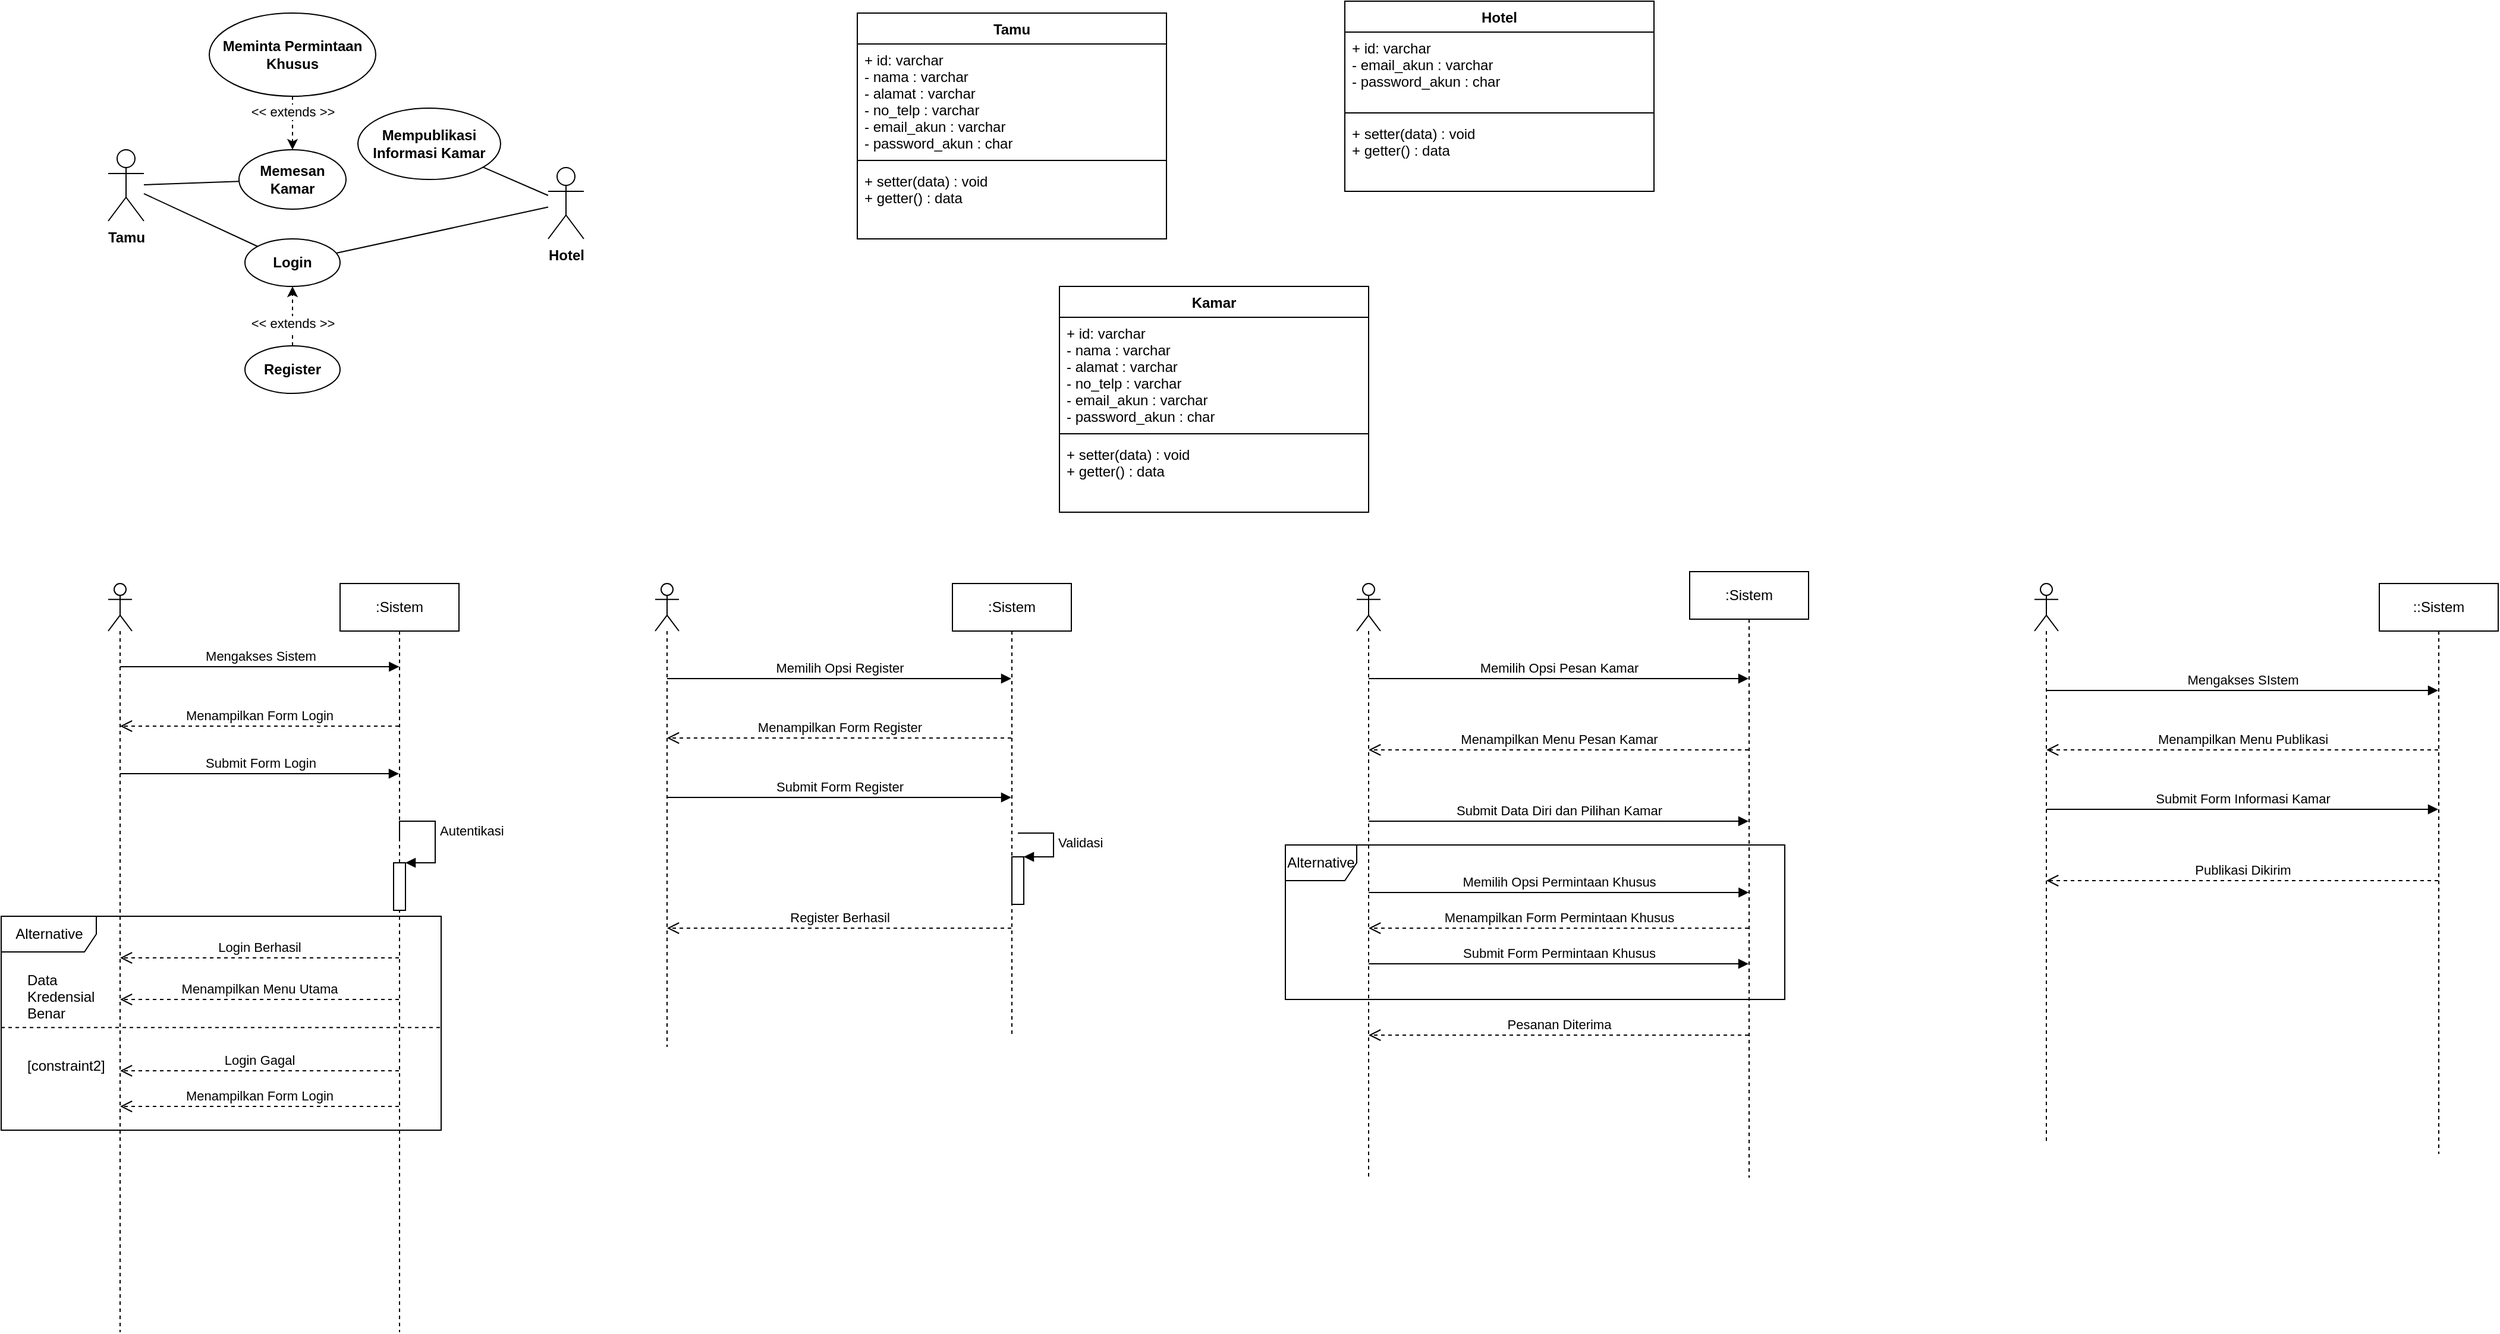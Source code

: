 <mxfile version="17.2.4" type="github">
  <diagram id="AlCFMFMvlPKh5fdOvYJY" name="Page-1">
    <mxGraphModel dx="1422" dy="760" grid="1" gridSize="10" guides="1" tooltips="1" connect="1" arrows="1" fold="1" page="1" pageScale="1" pageWidth="850" pageHeight="1100" math="0" shadow="0">
      <root>
        <mxCell id="0" />
        <mxCell id="1" parent="0" />
        <mxCell id="Qwr74N7xE_Lkuxg0-fRO-1" value="Tamu" style="shape=umlActor;verticalLabelPosition=bottom;verticalAlign=top;html=1;outlineConnect=0;fontStyle=1" parent="1" vertex="1">
          <mxGeometry x="230" y="255" width="30" height="60" as="geometry" />
        </mxCell>
        <mxCell id="Qwr74N7xE_Lkuxg0-fRO-2" value="Hotel" style="shape=umlActor;verticalLabelPosition=bottom;verticalAlign=top;html=1;outlineConnect=0;fontStyle=1" parent="1" vertex="1">
          <mxGeometry x="600" y="270" width="30" height="60" as="geometry" />
        </mxCell>
        <mxCell id="Qwr74N7xE_Lkuxg0-fRO-4" value="Login" style="ellipse;whiteSpace=wrap;html=1;fontStyle=1" parent="1" vertex="1">
          <mxGeometry x="345" y="330" width="80" height="40" as="geometry" />
        </mxCell>
        <mxCell id="Qwr74N7xE_Lkuxg0-fRO-7" value="Mempublikasi Informasi Kamar" style="ellipse;whiteSpace=wrap;html=1;fontStyle=1" parent="1" vertex="1">
          <mxGeometry x="440" y="220" width="120" height="60" as="geometry" />
        </mxCell>
        <mxCell id="Qwr74N7xE_Lkuxg0-fRO-10" value="" style="endArrow=classic;html=1;rounded=0;dashed=1;" parent="1" source="Qwr74N7xE_Lkuxg0-fRO-13" target="Qwr74N7xE_Lkuxg0-fRO-4" edge="1">
          <mxGeometry width="50" height="50" relative="1" as="geometry">
            <mxPoint x="400" y="350" as="sourcePoint" />
            <mxPoint x="450" y="400" as="targetPoint" />
          </mxGeometry>
        </mxCell>
        <mxCell id="Qwr74N7xE_Lkuxg0-fRO-11" value="&amp;lt;&amp;lt; extends &amp;gt;&amp;gt;" style="edgeLabel;html=1;align=center;verticalAlign=middle;resizable=0;points=[];" parent="Qwr74N7xE_Lkuxg0-fRO-10" vertex="1" connectable="0">
          <mxGeometry x="-0.454" relative="1" as="geometry">
            <mxPoint y="-6" as="offset" />
          </mxGeometry>
        </mxCell>
        <mxCell id="Qwr74N7xE_Lkuxg0-fRO-13" value="Register" style="ellipse;whiteSpace=wrap;html=1;fontStyle=1" parent="1" vertex="1">
          <mxGeometry x="345" y="420" width="80" height="40" as="geometry" />
        </mxCell>
        <mxCell id="Qwr74N7xE_Lkuxg0-fRO-15" value="" style="endArrow=none;html=1;rounded=0;endFill=0;" parent="1" source="Qwr74N7xE_Lkuxg0-fRO-1" target="Qwr74N7xE_Lkuxg0-fRO-4" edge="1">
          <mxGeometry width="50" height="50" relative="1" as="geometry">
            <mxPoint x="470" y="300" as="sourcePoint" />
            <mxPoint x="520" y="250" as="targetPoint" />
          </mxGeometry>
        </mxCell>
        <mxCell id="Qwr74N7xE_Lkuxg0-fRO-16" value="" style="endArrow=none;html=1;rounded=0;endFill=0;" parent="1" source="Qwr74N7xE_Lkuxg0-fRO-2" target="Qwr74N7xE_Lkuxg0-fRO-7" edge="1">
          <mxGeometry width="50" height="50" relative="1" as="geometry">
            <mxPoint x="290" y="290" as="sourcePoint" />
            <mxPoint x="370" y="290" as="targetPoint" />
          </mxGeometry>
        </mxCell>
        <mxCell id="Qwr74N7xE_Lkuxg0-fRO-17" value="" style="endArrow=none;html=1;rounded=0;endFill=0;" parent="1" source="Qwr74N7xE_Lkuxg0-fRO-2" target="Qwr74N7xE_Lkuxg0-fRO-4" edge="1">
          <mxGeometry width="50" height="50" relative="1" as="geometry">
            <mxPoint x="570" y="262.625" as="sourcePoint" />
            <mxPoint x="513.808" y="197.537" as="targetPoint" />
          </mxGeometry>
        </mxCell>
        <mxCell id="Qwr74N7xE_Lkuxg0-fRO-18" value="Memesan Kamar" style="ellipse;whiteSpace=wrap;html=1;fontStyle=1" parent="1" vertex="1">
          <mxGeometry x="340" y="255" width="90" height="50" as="geometry" />
        </mxCell>
        <mxCell id="Qwr74N7xE_Lkuxg0-fRO-19" value="" style="endArrow=none;html=1;rounded=0;endFill=0;" parent="1" source="Qwr74N7xE_Lkuxg0-fRO-1" target="Qwr74N7xE_Lkuxg0-fRO-18" edge="1">
          <mxGeometry width="50" height="50" relative="1" as="geometry">
            <mxPoint x="290" y="290" as="sourcePoint" />
            <mxPoint x="370" y="290" as="targetPoint" />
          </mxGeometry>
        </mxCell>
        <mxCell id="Qwr74N7xE_Lkuxg0-fRO-20" value="" style="endArrow=classic;html=1;rounded=0;dashed=1;" parent="1" source="Qwr74N7xE_Lkuxg0-fRO-22" target="Qwr74N7xE_Lkuxg0-fRO-18" edge="1">
          <mxGeometry width="50" height="50" relative="1" as="geometry">
            <mxPoint x="370" y="70" as="sourcePoint" />
            <mxPoint x="370" y="20" as="targetPoint" />
          </mxGeometry>
        </mxCell>
        <mxCell id="Qwr74N7xE_Lkuxg0-fRO-21" value="&amp;lt;&amp;lt; extends &amp;gt;&amp;gt;" style="edgeLabel;html=1;align=center;verticalAlign=middle;resizable=0;points=[];" parent="Qwr74N7xE_Lkuxg0-fRO-20" vertex="1" connectable="0">
          <mxGeometry x="-0.454" relative="1" as="geometry">
            <mxPoint as="offset" />
          </mxGeometry>
        </mxCell>
        <mxCell id="Qwr74N7xE_Lkuxg0-fRO-22" value="Meminta Permintaan Khusus" style="ellipse;whiteSpace=wrap;html=1;fontStyle=1" parent="1" vertex="1">
          <mxGeometry x="315" y="140" width="140" height="70" as="geometry" />
        </mxCell>
        <mxCell id="w_HtO38fSdfE2Lv-nTIq-2" value="" style="shape=umlLifeline;participant=umlActor;perimeter=lifelinePerimeter;whiteSpace=wrap;html=1;container=1;collapsible=0;recursiveResize=0;verticalAlign=top;spacingTop=36;outlineConnect=0;" vertex="1" parent="1">
          <mxGeometry x="230" y="620" width="20" height="630" as="geometry" />
        </mxCell>
        <mxCell id="w_HtO38fSdfE2Lv-nTIq-3" value=":Sistem" style="shape=umlLifeline;perimeter=lifelinePerimeter;whiteSpace=wrap;html=1;container=1;collapsible=0;recursiveResize=0;outlineConnect=0;" vertex="1" parent="1">
          <mxGeometry x="425" y="620" width="100" height="630" as="geometry" />
        </mxCell>
        <mxCell id="w_HtO38fSdfE2Lv-nTIq-14" value="" style="html=1;points=[];perimeter=orthogonalPerimeter;" vertex="1" parent="w_HtO38fSdfE2Lv-nTIq-3">
          <mxGeometry x="45" y="235" width="10" height="40" as="geometry" />
        </mxCell>
        <mxCell id="w_HtO38fSdfE2Lv-nTIq-15" value="Autentikasi" style="edgeStyle=orthogonalEdgeStyle;html=1;align=left;spacingLeft=2;endArrow=block;rounded=0;entryX=1;entryY=0;" edge="1" target="w_HtO38fSdfE2Lv-nTIq-14" parent="w_HtO38fSdfE2Lv-nTIq-3">
          <mxGeometry relative="1" as="geometry">
            <mxPoint x="50" y="215" as="sourcePoint" />
            <Array as="points">
              <mxPoint x="50" y="200" />
              <mxPoint x="80" y="200" />
              <mxPoint x="80" y="235" />
            </Array>
          </mxGeometry>
        </mxCell>
        <mxCell id="w_HtO38fSdfE2Lv-nTIq-11" value="Alternative" style="shape=umlFrame;tabWidth=110;tabHeight=30;tabPosition=left;html=1;boundedLbl=1;labelInHeader=1;width=80;height=30;" vertex="1" parent="w_HtO38fSdfE2Lv-nTIq-3">
          <mxGeometry x="-285" y="280" width="370" height="180" as="geometry" />
        </mxCell>
        <mxCell id="w_HtO38fSdfE2Lv-nTIq-12" value="Data&#xa;Kredensial &#xa;Benar" style="text" vertex="1" parent="w_HtO38fSdfE2Lv-nTIq-11">
          <mxGeometry width="60" height="20" relative="1" as="geometry">
            <mxPoint x="20" y="40" as="offset" />
          </mxGeometry>
        </mxCell>
        <mxCell id="w_HtO38fSdfE2Lv-nTIq-13" value="[constraint2]" style="line;strokeWidth=1;dashed=1;labelPosition=center;verticalLabelPosition=bottom;align=left;verticalAlign=top;spacingLeft=20;spacingTop=15;" vertex="1" parent="w_HtO38fSdfE2Lv-nTIq-11">
          <mxGeometry y="90" width="370" height="7.2" as="geometry" />
        </mxCell>
        <mxCell id="w_HtO38fSdfE2Lv-nTIq-5" value="Submit Form Login" style="html=1;verticalAlign=bottom;endArrow=block;rounded=0;" edge="1" parent="1" source="w_HtO38fSdfE2Lv-nTIq-2" target="w_HtO38fSdfE2Lv-nTIq-3">
          <mxGeometry width="80" relative="1" as="geometry">
            <mxPoint x="484.5" y="767" as="sourcePoint" />
            <mxPoint x="249.929" y="767" as="targetPoint" />
            <Array as="points">
              <mxPoint x="370" y="780" />
            </Array>
          </mxGeometry>
        </mxCell>
        <mxCell id="w_HtO38fSdfE2Lv-nTIq-18" value="Login Gagal" style="html=1;verticalAlign=bottom;endArrow=open;dashed=1;endSize=8;rounded=0;" edge="1" parent="1" source="w_HtO38fSdfE2Lv-nTIq-3" target="w_HtO38fSdfE2Lv-nTIq-2">
          <mxGeometry relative="1" as="geometry">
            <mxPoint x="480" y="930.0" as="sourcePoint" />
            <mxPoint x="249.81" y="930.0" as="targetPoint" />
            <Array as="points">
              <mxPoint x="350" y="1030" />
            </Array>
          </mxGeometry>
        </mxCell>
        <mxCell id="w_HtO38fSdfE2Lv-nTIq-20" value="Mengakses Sistem" style="html=1;verticalAlign=bottom;endArrow=block;rounded=0;" edge="1" parent="1">
          <mxGeometry width="80" relative="1" as="geometry">
            <mxPoint x="240.0" y="690" as="sourcePoint" />
            <mxPoint x="474.69" y="690" as="targetPoint" />
            <Array as="points">
              <mxPoint x="370.19" y="690" />
            </Array>
          </mxGeometry>
        </mxCell>
        <mxCell id="w_HtO38fSdfE2Lv-nTIq-23" value="Menampilkan Form Login" style="html=1;verticalAlign=bottom;endArrow=open;dashed=1;endSize=8;rounded=0;" edge="1" parent="1" source="w_HtO38fSdfE2Lv-nTIq-3" target="w_HtO38fSdfE2Lv-nTIq-2">
          <mxGeometry relative="1" as="geometry">
            <mxPoint x="320" y="720" as="sourcePoint" />
            <mxPoint x="240" y="720" as="targetPoint" />
            <Array as="points">
              <mxPoint x="360" y="740" />
            </Array>
          </mxGeometry>
        </mxCell>
        <mxCell id="w_HtO38fSdfE2Lv-nTIq-16" value="Login Berhasil" style="html=1;verticalAlign=bottom;endArrow=open;dashed=1;endSize=8;rounded=0;" edge="1" parent="1" source="w_HtO38fSdfE2Lv-nTIq-3" target="w_HtO38fSdfE2Lv-nTIq-2">
          <mxGeometry relative="1" as="geometry">
            <mxPoint x="470" y="920" as="sourcePoint" />
            <mxPoint x="390" y="920" as="targetPoint" />
          </mxGeometry>
        </mxCell>
        <mxCell id="w_HtO38fSdfE2Lv-nTIq-25" value="Menampilkan Form Login" style="html=1;verticalAlign=bottom;endArrow=open;dashed=1;endSize=8;rounded=0;" edge="1" parent="1" source="w_HtO38fSdfE2Lv-nTIq-3" target="w_HtO38fSdfE2Lv-nTIq-2">
          <mxGeometry relative="1" as="geometry">
            <mxPoint x="484.5" y="1040.0" as="sourcePoint" />
            <mxPoint x="249.81" y="1040.0" as="targetPoint" />
            <Array as="points">
              <mxPoint x="360" y="1060" />
            </Array>
          </mxGeometry>
        </mxCell>
        <mxCell id="w_HtO38fSdfE2Lv-nTIq-26" value="Menampilkan Menu Utama" style="html=1;verticalAlign=bottom;endArrow=open;dashed=1;endSize=8;rounded=0;" edge="1" parent="1" source="w_HtO38fSdfE2Lv-nTIq-3" target="w_HtO38fSdfE2Lv-nTIq-2">
          <mxGeometry relative="1" as="geometry">
            <mxPoint x="484.5" y="1070.0" as="sourcePoint" />
            <mxPoint x="249.81" y="1070.0" as="targetPoint" />
            <Array as="points">
              <mxPoint x="370" y="970" />
            </Array>
          </mxGeometry>
        </mxCell>
        <mxCell id="w_HtO38fSdfE2Lv-nTIq-27" value="" style="shape=umlLifeline;participant=umlActor;perimeter=lifelinePerimeter;whiteSpace=wrap;html=1;container=1;collapsible=0;recursiveResize=0;verticalAlign=top;spacingTop=36;outlineConnect=0;" vertex="1" parent="1">
          <mxGeometry x="690" y="620" width="20" height="390" as="geometry" />
        </mxCell>
        <mxCell id="w_HtO38fSdfE2Lv-nTIq-34" value=":Sistem" style="shape=umlLifeline;perimeter=lifelinePerimeter;whiteSpace=wrap;html=1;container=1;collapsible=0;recursiveResize=0;outlineConnect=0;" vertex="1" parent="1">
          <mxGeometry x="940" y="620" width="100" height="380" as="geometry" />
        </mxCell>
        <mxCell id="w_HtO38fSdfE2Lv-nTIq-39" value="" style="html=1;points=[];perimeter=orthogonalPerimeter;" vertex="1" parent="w_HtO38fSdfE2Lv-nTIq-34">
          <mxGeometry x="50" y="230" width="10" height="40" as="geometry" />
        </mxCell>
        <mxCell id="w_HtO38fSdfE2Lv-nTIq-40" value="Validasi" style="edgeStyle=orthogonalEdgeStyle;html=1;align=left;spacingLeft=2;endArrow=block;rounded=0;entryX=1;entryY=0;" edge="1" target="w_HtO38fSdfE2Lv-nTIq-39" parent="w_HtO38fSdfE2Lv-nTIq-34">
          <mxGeometry relative="1" as="geometry">
            <mxPoint x="55" y="210" as="sourcePoint" />
            <Array as="points">
              <mxPoint x="85" y="210" />
            </Array>
          </mxGeometry>
        </mxCell>
        <mxCell id="w_HtO38fSdfE2Lv-nTIq-36" value="Memilih Opsi Register" style="html=1;verticalAlign=bottom;endArrow=block;rounded=0;" edge="1" parent="1" source="w_HtO38fSdfE2Lv-nTIq-27" target="w_HtO38fSdfE2Lv-nTIq-34">
          <mxGeometry width="80" relative="1" as="geometry">
            <mxPoint x="700.0" y="700" as="sourcePoint" />
            <mxPoint x="934.69" y="700" as="targetPoint" />
            <Array as="points">
              <mxPoint x="830.19" y="700" />
            </Array>
          </mxGeometry>
        </mxCell>
        <mxCell id="w_HtO38fSdfE2Lv-nTIq-37" value="Menampilkan Form Register" style="html=1;verticalAlign=bottom;endArrow=open;dashed=1;endSize=8;rounded=0;" edge="1" parent="1" source="w_HtO38fSdfE2Lv-nTIq-34" target="w_HtO38fSdfE2Lv-nTIq-27">
          <mxGeometry relative="1" as="geometry">
            <mxPoint x="934.69" y="740" as="sourcePoint" />
            <mxPoint x="700.0" y="740" as="targetPoint" />
            <Array as="points">
              <mxPoint x="820" y="750" />
            </Array>
          </mxGeometry>
        </mxCell>
        <mxCell id="w_HtO38fSdfE2Lv-nTIq-38" value="Submit Form Register" style="html=1;verticalAlign=bottom;endArrow=block;rounded=0;" edge="1" parent="1" source="w_HtO38fSdfE2Lv-nTIq-27" target="w_HtO38fSdfE2Lv-nTIq-34">
          <mxGeometry width="80" relative="1" as="geometry">
            <mxPoint x="700.0" y="780" as="sourcePoint" />
            <mxPoint x="934.69" y="780" as="targetPoint" />
            <Array as="points">
              <mxPoint x="830" y="800" />
            </Array>
          </mxGeometry>
        </mxCell>
        <mxCell id="w_HtO38fSdfE2Lv-nTIq-41" value="Register Berhasil" style="html=1;verticalAlign=bottom;endArrow=open;dashed=1;endSize=8;rounded=0;" edge="1" parent="1" source="w_HtO38fSdfE2Lv-nTIq-34" target="w_HtO38fSdfE2Lv-nTIq-27">
          <mxGeometry relative="1" as="geometry">
            <mxPoint x="999.5" y="760" as="sourcePoint" />
            <mxPoint x="709.81" y="760" as="targetPoint" />
            <Array as="points">
              <mxPoint x="830" y="910" />
            </Array>
          </mxGeometry>
        </mxCell>
        <mxCell id="w_HtO38fSdfE2Lv-nTIq-51" value="" style="shape=umlLifeline;participant=umlActor;perimeter=lifelinePerimeter;whiteSpace=wrap;html=1;container=1;collapsible=0;recursiveResize=0;verticalAlign=top;spacingTop=36;outlineConnect=0;" vertex="1" parent="1">
          <mxGeometry x="1280" y="620" width="20" height="500" as="geometry" />
        </mxCell>
        <mxCell id="w_HtO38fSdfE2Lv-nTIq-55" value=":Sistem" style="shape=umlLifeline;perimeter=lifelinePerimeter;whiteSpace=wrap;html=1;container=1;collapsible=0;recursiveResize=0;outlineConnect=0;" vertex="1" parent="1">
          <mxGeometry x="1560" y="610" width="100" height="510" as="geometry" />
        </mxCell>
        <mxCell id="w_HtO38fSdfE2Lv-nTIq-56" value="Memilih Opsi Pesan Kamar" style="html=1;verticalAlign=bottom;endArrow=block;rounded=0;" edge="1" parent="1" source="w_HtO38fSdfE2Lv-nTIq-51" target="w_HtO38fSdfE2Lv-nTIq-55">
          <mxGeometry width="80" relative="1" as="geometry">
            <mxPoint x="1300" y="820" as="sourcePoint" />
            <mxPoint x="1380" y="820" as="targetPoint" />
            <Array as="points">
              <mxPoint x="1450" y="700" />
            </Array>
          </mxGeometry>
        </mxCell>
        <mxCell id="w_HtO38fSdfE2Lv-nTIq-57" value="Menampilkan Menu Pesan Kamar" style="html=1;verticalAlign=bottom;endArrow=open;dashed=1;endSize=8;rounded=0;" edge="1" parent="1" source="w_HtO38fSdfE2Lv-nTIq-55" target="w_HtO38fSdfE2Lv-nTIq-51">
          <mxGeometry relative="1" as="geometry">
            <mxPoint x="1380" y="820" as="sourcePoint" />
            <mxPoint x="1300" y="820" as="targetPoint" />
            <Array as="points">
              <mxPoint x="1460" y="760" />
            </Array>
          </mxGeometry>
        </mxCell>
        <mxCell id="w_HtO38fSdfE2Lv-nTIq-58" value="Submit Data Diri dan Pilihan Kamar" style="html=1;verticalAlign=bottom;endArrow=block;rounded=0;" edge="1" parent="1" source="w_HtO38fSdfE2Lv-nTIq-51" target="w_HtO38fSdfE2Lv-nTIq-55">
          <mxGeometry width="80" relative="1" as="geometry">
            <mxPoint x="1390" y="820" as="sourcePoint" />
            <mxPoint x="1470" y="820" as="targetPoint" />
            <Array as="points">
              <mxPoint x="1450" y="820" />
            </Array>
          </mxGeometry>
        </mxCell>
        <mxCell id="w_HtO38fSdfE2Lv-nTIq-60" value="Pesanan Diterima" style="html=1;verticalAlign=bottom;endArrow=open;dashed=1;endSize=8;rounded=0;" edge="1" parent="1" source="w_HtO38fSdfE2Lv-nTIq-55" target="w_HtO38fSdfE2Lv-nTIq-51">
          <mxGeometry relative="1" as="geometry">
            <mxPoint x="1609.5" y="860" as="sourcePoint" />
            <mxPoint x="1289.81" y="860" as="targetPoint" />
            <Array as="points">
              <mxPoint x="1440" y="1000" />
            </Array>
          </mxGeometry>
        </mxCell>
        <mxCell id="w_HtO38fSdfE2Lv-nTIq-64" value="Alternative" style="shape=umlFrame;whiteSpace=wrap;html=1;" vertex="1" parent="1">
          <mxGeometry x="1220" y="840" width="420" height="130" as="geometry" />
        </mxCell>
        <mxCell id="w_HtO38fSdfE2Lv-nTIq-65" value="Memilih Opsi Permintaan Khusus" style="html=1;verticalAlign=bottom;endArrow=block;rounded=0;" edge="1" parent="1">
          <mxGeometry width="80" relative="1" as="geometry">
            <mxPoint x="1290.0" y="880" as="sourcePoint" />
            <mxPoint x="1609.69" y="880" as="targetPoint" />
            <Array as="points">
              <mxPoint x="1450.19" y="880" />
            </Array>
          </mxGeometry>
        </mxCell>
        <mxCell id="w_HtO38fSdfE2Lv-nTIq-66" value="Menampilkan Form Permintaan Khusus" style="html=1;verticalAlign=bottom;endArrow=open;dashed=1;endSize=8;rounded=0;" edge="1" parent="1" source="w_HtO38fSdfE2Lv-nTIq-55" target="w_HtO38fSdfE2Lv-nTIq-51">
          <mxGeometry relative="1" as="geometry">
            <mxPoint x="1619.5" y="770" as="sourcePoint" />
            <mxPoint x="1299.81" y="770" as="targetPoint" />
            <Array as="points">
              <mxPoint x="1470" y="910" />
            </Array>
          </mxGeometry>
        </mxCell>
        <mxCell id="w_HtO38fSdfE2Lv-nTIq-67" value="Submit Form Permintaan Khusus" style="html=1;verticalAlign=bottom;endArrow=block;rounded=0;" edge="1" parent="1" source="w_HtO38fSdfE2Lv-nTIq-51" target="w_HtO38fSdfE2Lv-nTIq-55">
          <mxGeometry width="80" relative="1" as="geometry">
            <mxPoint x="1299.81" y="830" as="sourcePoint" />
            <mxPoint x="1619.5" y="830" as="targetPoint" />
            <Array as="points">
              <mxPoint x="1460" y="940" />
            </Array>
          </mxGeometry>
        </mxCell>
        <mxCell id="w_HtO38fSdfE2Lv-nTIq-68" value="" style="shape=umlLifeline;participant=umlActor;perimeter=lifelinePerimeter;whiteSpace=wrap;html=1;container=1;collapsible=0;recursiveResize=0;verticalAlign=top;spacingTop=36;outlineConnect=0;" vertex="1" parent="1">
          <mxGeometry x="1850" y="620" width="20" height="470" as="geometry" />
        </mxCell>
        <mxCell id="w_HtO38fSdfE2Lv-nTIq-69" value="::Sistem" style="shape=umlLifeline;perimeter=lifelinePerimeter;whiteSpace=wrap;html=1;container=1;collapsible=0;recursiveResize=0;outlineConnect=0;" vertex="1" parent="1">
          <mxGeometry x="2140" y="620" width="100" height="480" as="geometry" />
        </mxCell>
        <mxCell id="w_HtO38fSdfE2Lv-nTIq-70" value="Mengakses SIstem" style="html=1;verticalAlign=bottom;endArrow=block;rounded=0;" edge="1" parent="1" source="w_HtO38fSdfE2Lv-nTIq-68" target="w_HtO38fSdfE2Lv-nTIq-69">
          <mxGeometry width="80" relative="1" as="geometry">
            <mxPoint x="1860" y="880" as="sourcePoint" />
            <mxPoint x="1940" y="880" as="targetPoint" />
            <Array as="points">
              <mxPoint x="2010" y="710" />
            </Array>
          </mxGeometry>
        </mxCell>
        <mxCell id="w_HtO38fSdfE2Lv-nTIq-72" value="Menampilkan Menu Publikasi" style="html=1;verticalAlign=bottom;endArrow=open;dashed=1;endSize=8;rounded=0;" edge="1" parent="1" source="w_HtO38fSdfE2Lv-nTIq-69" target="w_HtO38fSdfE2Lv-nTIq-68">
          <mxGeometry relative="1" as="geometry">
            <mxPoint x="2180" y="760" as="sourcePoint" />
            <mxPoint x="1860" y="760" as="targetPoint" />
            <Array as="points">
              <mxPoint x="2030.5" y="760" />
            </Array>
          </mxGeometry>
        </mxCell>
        <mxCell id="w_HtO38fSdfE2Lv-nTIq-73" value="Submit Form Informasi Kamar" style="html=1;verticalAlign=bottom;endArrow=block;rounded=0;" edge="1" parent="1" source="w_HtO38fSdfE2Lv-nTIq-68" target="w_HtO38fSdfE2Lv-nTIq-69">
          <mxGeometry width="80" relative="1" as="geometry">
            <mxPoint x="1869.5" y="720" as="sourcePoint" />
            <mxPoint x="2199.5" y="720" as="targetPoint" />
            <Array as="points">
              <mxPoint x="2020" y="810" />
            </Array>
          </mxGeometry>
        </mxCell>
        <mxCell id="w_HtO38fSdfE2Lv-nTIq-74" value="Publikasi Dikirim" style="html=1;verticalAlign=bottom;endArrow=open;dashed=1;endSize=8;rounded=0;" edge="1" parent="1" source="w_HtO38fSdfE2Lv-nTIq-69" target="w_HtO38fSdfE2Lv-nTIq-68">
          <mxGeometry relative="1" as="geometry">
            <mxPoint x="2199.5" y="770" as="sourcePoint" />
            <mxPoint x="1869.5" y="770" as="targetPoint" />
            <Array as="points">
              <mxPoint x="2030" y="870" />
            </Array>
          </mxGeometry>
        </mxCell>
        <mxCell id="w_HtO38fSdfE2Lv-nTIq-75" value="Tamu" style="swimlane;fontStyle=1;align=center;verticalAlign=top;childLayout=stackLayout;horizontal=1;startSize=26;horizontalStack=0;resizeParent=1;resizeParentMax=0;resizeLast=0;collapsible=1;marginBottom=0;" vertex="1" parent="1">
          <mxGeometry x="860" y="140" width="260" height="190" as="geometry" />
        </mxCell>
        <mxCell id="w_HtO38fSdfE2Lv-nTIq-76" value="+ id: varchar&#xa;- nama : varchar&#xa;- alamat : varchar&#xa;- no_telp : varchar&#xa;- email_akun : varchar&#xa;- password_akun : char" style="text;strokeColor=none;fillColor=none;align=left;verticalAlign=top;spacingLeft=4;spacingRight=4;overflow=hidden;rotatable=0;points=[[0,0.5],[1,0.5]];portConstraint=eastwest;" vertex="1" parent="w_HtO38fSdfE2Lv-nTIq-75">
          <mxGeometry y="26" width="260" height="94" as="geometry" />
        </mxCell>
        <mxCell id="w_HtO38fSdfE2Lv-nTIq-77" value="" style="line;strokeWidth=1;fillColor=none;align=left;verticalAlign=middle;spacingTop=-1;spacingLeft=3;spacingRight=3;rotatable=0;labelPosition=right;points=[];portConstraint=eastwest;" vertex="1" parent="w_HtO38fSdfE2Lv-nTIq-75">
          <mxGeometry y="120" width="260" height="8" as="geometry" />
        </mxCell>
        <mxCell id="w_HtO38fSdfE2Lv-nTIq-78" value="+ setter(data) : void&#xa;+ getter() : data" style="text;strokeColor=none;fillColor=none;align=left;verticalAlign=top;spacingLeft=4;spacingRight=4;overflow=hidden;rotatable=0;points=[[0,0.5],[1,0.5]];portConstraint=eastwest;" vertex="1" parent="w_HtO38fSdfE2Lv-nTIq-75">
          <mxGeometry y="128" width="260" height="62" as="geometry" />
        </mxCell>
        <mxCell id="w_HtO38fSdfE2Lv-nTIq-79" value="Hotel" style="swimlane;fontStyle=1;align=center;verticalAlign=top;childLayout=stackLayout;horizontal=1;startSize=26;horizontalStack=0;resizeParent=1;resizeParentMax=0;resizeLast=0;collapsible=1;marginBottom=0;" vertex="1" parent="1">
          <mxGeometry x="1270" y="130" width="260" height="160" as="geometry" />
        </mxCell>
        <mxCell id="w_HtO38fSdfE2Lv-nTIq-80" value="+ id: varchar&#xa;- email_akun : varchar&#xa;- password_akun : char" style="text;strokeColor=none;fillColor=none;align=left;verticalAlign=top;spacingLeft=4;spacingRight=4;overflow=hidden;rotatable=0;points=[[0,0.5],[1,0.5]];portConstraint=eastwest;" vertex="1" parent="w_HtO38fSdfE2Lv-nTIq-79">
          <mxGeometry y="26" width="260" height="64" as="geometry" />
        </mxCell>
        <mxCell id="w_HtO38fSdfE2Lv-nTIq-81" value="" style="line;strokeWidth=1;fillColor=none;align=left;verticalAlign=middle;spacingTop=-1;spacingLeft=3;spacingRight=3;rotatable=0;labelPosition=right;points=[];portConstraint=eastwest;" vertex="1" parent="w_HtO38fSdfE2Lv-nTIq-79">
          <mxGeometry y="90" width="260" height="8" as="geometry" />
        </mxCell>
        <mxCell id="w_HtO38fSdfE2Lv-nTIq-82" value="+ setter(data) : void&#xa;+ getter() : data" style="text;strokeColor=none;fillColor=none;align=left;verticalAlign=top;spacingLeft=4;spacingRight=4;overflow=hidden;rotatable=0;points=[[0,0.5],[1,0.5]];portConstraint=eastwest;" vertex="1" parent="w_HtO38fSdfE2Lv-nTIq-79">
          <mxGeometry y="98" width="260" height="62" as="geometry" />
        </mxCell>
        <mxCell id="w_HtO38fSdfE2Lv-nTIq-83" value="Kamar" style="swimlane;fontStyle=1;align=center;verticalAlign=top;childLayout=stackLayout;horizontal=1;startSize=26;horizontalStack=0;resizeParent=1;resizeParentMax=0;resizeLast=0;collapsible=1;marginBottom=0;" vertex="1" parent="1">
          <mxGeometry x="1030" y="370" width="260" height="190" as="geometry" />
        </mxCell>
        <mxCell id="w_HtO38fSdfE2Lv-nTIq-84" value="+ id: varchar&#xa;- nama : varchar&#xa;- alamat : varchar&#xa;- no_telp : varchar&#xa;- email_akun : varchar&#xa;- password_akun : char" style="text;strokeColor=none;fillColor=none;align=left;verticalAlign=top;spacingLeft=4;spacingRight=4;overflow=hidden;rotatable=0;points=[[0,0.5],[1,0.5]];portConstraint=eastwest;" vertex="1" parent="w_HtO38fSdfE2Lv-nTIq-83">
          <mxGeometry y="26" width="260" height="94" as="geometry" />
        </mxCell>
        <mxCell id="w_HtO38fSdfE2Lv-nTIq-85" value="" style="line;strokeWidth=1;fillColor=none;align=left;verticalAlign=middle;spacingTop=-1;spacingLeft=3;spacingRight=3;rotatable=0;labelPosition=right;points=[];portConstraint=eastwest;" vertex="1" parent="w_HtO38fSdfE2Lv-nTIq-83">
          <mxGeometry y="120" width="260" height="8" as="geometry" />
        </mxCell>
        <mxCell id="w_HtO38fSdfE2Lv-nTIq-86" value="+ setter(data) : void&#xa;+ getter() : data" style="text;strokeColor=none;fillColor=none;align=left;verticalAlign=top;spacingLeft=4;spacingRight=4;overflow=hidden;rotatable=0;points=[[0,0.5],[1,0.5]];portConstraint=eastwest;" vertex="1" parent="w_HtO38fSdfE2Lv-nTIq-83">
          <mxGeometry y="128" width="260" height="62" as="geometry" />
        </mxCell>
      </root>
    </mxGraphModel>
  </diagram>
</mxfile>
